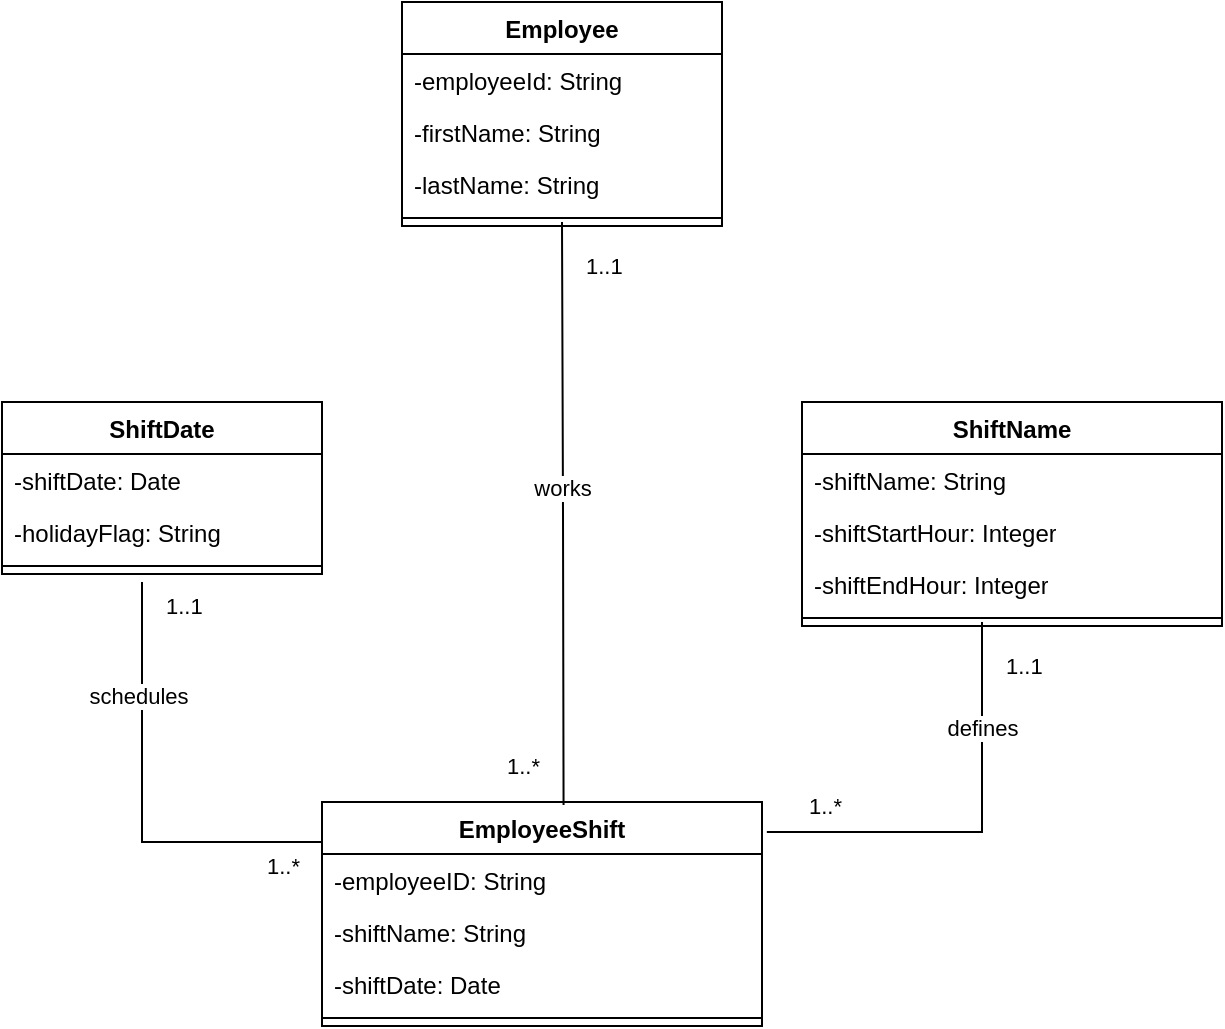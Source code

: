 <mxfile version="26.1.0">
  <diagram name="Page-1" id="65WN6ebGnSFcx6ZCMlt7">
    <mxGraphModel dx="785" dy="715" grid="1" gridSize="10" guides="1" tooltips="1" connect="1" arrows="1" fold="1" page="1" pageScale="1" pageWidth="2500" pageHeight="2500" math="0" shadow="0">
      <root>
        <mxCell id="0" />
        <mxCell id="1" parent="0" />
        <mxCell id="PcQGFeJ-aze7WsRTO7Gk-1" value="Employee" style="swimlane;fontStyle=1;align=center;verticalAlign=top;childLayout=stackLayout;horizontal=1;startSize=26;horizontalStack=0;resizeParent=1;resizeParentMax=0;resizeLast=0;collapsible=1;marginBottom=0;whiteSpace=wrap;html=1;" vertex="1" parent="1">
          <mxGeometry x="520" y="80" width="160" height="112" as="geometry" />
        </mxCell>
        <mxCell id="PcQGFeJ-aze7WsRTO7Gk-2" value="&lt;div&gt;-employeeId: String&lt;/div&gt;&lt;div&gt;&lt;br&gt;&lt;/div&gt;&lt;div&gt;&lt;br&gt;&lt;/div&gt;" style="text;strokeColor=none;fillColor=none;align=left;verticalAlign=top;spacingLeft=4;spacingRight=4;overflow=hidden;rotatable=0;points=[[0,0.5],[1,0.5]];portConstraint=eastwest;whiteSpace=wrap;html=1;" vertex="1" parent="PcQGFeJ-aze7WsRTO7Gk-1">
          <mxGeometry y="26" width="160" height="26" as="geometry" />
        </mxCell>
        <mxCell id="PcQGFeJ-aze7WsRTO7Gk-17" value="-firstName: String" style="text;strokeColor=none;fillColor=none;align=left;verticalAlign=top;spacingLeft=4;spacingRight=4;overflow=hidden;rotatable=0;points=[[0,0.5],[1,0.5]];portConstraint=eastwest;whiteSpace=wrap;html=1;" vertex="1" parent="PcQGFeJ-aze7WsRTO7Gk-1">
          <mxGeometry y="52" width="160" height="26" as="geometry" />
        </mxCell>
        <mxCell id="PcQGFeJ-aze7WsRTO7Gk-18" value="-lastName: String" style="text;strokeColor=none;fillColor=none;align=left;verticalAlign=top;spacingLeft=4;spacingRight=4;overflow=hidden;rotatable=0;points=[[0,0.5],[1,0.5]];portConstraint=eastwest;whiteSpace=wrap;html=1;" vertex="1" parent="PcQGFeJ-aze7WsRTO7Gk-1">
          <mxGeometry y="78" width="160" height="26" as="geometry" />
        </mxCell>
        <mxCell id="PcQGFeJ-aze7WsRTO7Gk-3" value="" style="line;strokeWidth=1;fillColor=none;align=left;verticalAlign=middle;spacingTop=-1;spacingLeft=3;spacingRight=3;rotatable=0;labelPosition=right;points=[];portConstraint=eastwest;strokeColor=inherit;" vertex="1" parent="PcQGFeJ-aze7WsRTO7Gk-1">
          <mxGeometry y="104" width="160" height="8" as="geometry" />
        </mxCell>
        <mxCell id="PcQGFeJ-aze7WsRTO7Gk-5" value="ShiftDate" style="swimlane;fontStyle=1;align=center;verticalAlign=top;childLayout=stackLayout;horizontal=1;startSize=26;horizontalStack=0;resizeParent=1;resizeParentMax=0;resizeLast=0;collapsible=1;marginBottom=0;whiteSpace=wrap;html=1;" vertex="1" parent="1">
          <mxGeometry x="320" y="280" width="160" height="86" as="geometry" />
        </mxCell>
        <mxCell id="PcQGFeJ-aze7WsRTO7Gk-19" value="-shiftDate: Date" style="text;strokeColor=none;fillColor=none;align=left;verticalAlign=top;spacingLeft=4;spacingRight=4;overflow=hidden;rotatable=0;points=[[0,0.5],[1,0.5]];portConstraint=eastwest;whiteSpace=wrap;html=1;" vertex="1" parent="PcQGFeJ-aze7WsRTO7Gk-5">
          <mxGeometry y="26" width="160" height="26" as="geometry" />
        </mxCell>
        <mxCell id="PcQGFeJ-aze7WsRTO7Gk-6" value="-holidayFlag: String" style="text;strokeColor=none;fillColor=none;align=left;verticalAlign=top;spacingLeft=4;spacingRight=4;overflow=hidden;rotatable=0;points=[[0,0.5],[1,0.5]];portConstraint=eastwest;whiteSpace=wrap;html=1;" vertex="1" parent="PcQGFeJ-aze7WsRTO7Gk-5">
          <mxGeometry y="52" width="160" height="26" as="geometry" />
        </mxCell>
        <mxCell id="PcQGFeJ-aze7WsRTO7Gk-7" value="" style="line;strokeWidth=1;fillColor=none;align=left;verticalAlign=middle;spacingTop=-1;spacingLeft=3;spacingRight=3;rotatable=0;labelPosition=right;points=[];portConstraint=eastwest;strokeColor=inherit;" vertex="1" parent="PcQGFeJ-aze7WsRTO7Gk-5">
          <mxGeometry y="78" width="160" height="8" as="geometry" />
        </mxCell>
        <mxCell id="PcQGFeJ-aze7WsRTO7Gk-9" value="ShiftName" style="swimlane;fontStyle=1;align=center;verticalAlign=top;childLayout=stackLayout;horizontal=1;startSize=26;horizontalStack=0;resizeParent=1;resizeParentMax=0;resizeLast=0;collapsible=1;marginBottom=0;whiteSpace=wrap;html=1;" vertex="1" parent="1">
          <mxGeometry x="720" y="280" width="210" height="112" as="geometry" />
        </mxCell>
        <mxCell id="PcQGFeJ-aze7WsRTO7Gk-10" value="-shiftName: String" style="text;strokeColor=none;fillColor=none;align=left;verticalAlign=top;spacingLeft=4;spacingRight=4;overflow=hidden;rotatable=0;points=[[0,0.5],[1,0.5]];portConstraint=eastwest;whiteSpace=wrap;html=1;" vertex="1" parent="PcQGFeJ-aze7WsRTO7Gk-9">
          <mxGeometry y="26" width="210" height="26" as="geometry" />
        </mxCell>
        <mxCell id="PcQGFeJ-aze7WsRTO7Gk-21" value="-shiftStartHour: Integer " style="text;strokeColor=none;fillColor=none;align=left;verticalAlign=top;spacingLeft=4;spacingRight=4;overflow=hidden;rotatable=0;points=[[0,0.5],[1,0.5]];portConstraint=eastwest;whiteSpace=wrap;html=1;" vertex="1" parent="PcQGFeJ-aze7WsRTO7Gk-9">
          <mxGeometry y="52" width="210" height="26" as="geometry" />
        </mxCell>
        <mxCell id="PcQGFeJ-aze7WsRTO7Gk-22" value="-shiftEndHour: Integer" style="text;strokeColor=none;fillColor=none;align=left;verticalAlign=top;spacingLeft=4;spacingRight=4;overflow=hidden;rotatable=0;points=[[0,0.5],[1,0.5]];portConstraint=eastwest;whiteSpace=wrap;html=1;" vertex="1" parent="PcQGFeJ-aze7WsRTO7Gk-9">
          <mxGeometry y="78" width="210" height="26" as="geometry" />
        </mxCell>
        <mxCell id="PcQGFeJ-aze7WsRTO7Gk-11" value="" style="line;strokeWidth=1;fillColor=none;align=left;verticalAlign=middle;spacingTop=-1;spacingLeft=3;spacingRight=3;rotatable=0;labelPosition=right;points=[];portConstraint=eastwest;strokeColor=inherit;" vertex="1" parent="PcQGFeJ-aze7WsRTO7Gk-9">
          <mxGeometry y="104" width="210" height="8" as="geometry" />
        </mxCell>
        <mxCell id="PcQGFeJ-aze7WsRTO7Gk-13" value="EmployeeShift" style="swimlane;fontStyle=1;align=center;verticalAlign=top;childLayout=stackLayout;horizontal=1;startSize=26;horizontalStack=0;resizeParent=1;resizeParentMax=0;resizeLast=0;collapsible=1;marginBottom=0;whiteSpace=wrap;html=1;" vertex="1" parent="1">
          <mxGeometry x="480" y="480" width="220" height="112" as="geometry" />
        </mxCell>
        <mxCell id="PcQGFeJ-aze7WsRTO7Gk-14" value="-employeeID: String" style="text;strokeColor=none;fillColor=none;align=left;verticalAlign=top;spacingLeft=4;spacingRight=4;overflow=hidden;rotatable=0;points=[[0,0.5],[1,0.5]];portConstraint=eastwest;whiteSpace=wrap;html=1;" vertex="1" parent="PcQGFeJ-aze7WsRTO7Gk-13">
          <mxGeometry y="26" width="220" height="26" as="geometry" />
        </mxCell>
        <mxCell id="PcQGFeJ-aze7WsRTO7Gk-26" value="-shiftName: String" style="text;strokeColor=none;fillColor=none;align=left;verticalAlign=top;spacingLeft=4;spacingRight=4;overflow=hidden;rotatable=0;points=[[0,0.5],[1,0.5]];portConstraint=eastwest;whiteSpace=wrap;html=1;" vertex="1" parent="PcQGFeJ-aze7WsRTO7Gk-13">
          <mxGeometry y="52" width="220" height="26" as="geometry" />
        </mxCell>
        <mxCell id="PcQGFeJ-aze7WsRTO7Gk-24" value="-shiftDate: Date" style="text;strokeColor=none;fillColor=none;align=left;verticalAlign=top;spacingLeft=4;spacingRight=4;overflow=hidden;rotatable=0;points=[[0,0.5],[1,0.5]];portConstraint=eastwest;whiteSpace=wrap;html=1;" vertex="1" parent="PcQGFeJ-aze7WsRTO7Gk-13">
          <mxGeometry y="78" width="220" height="26" as="geometry" />
        </mxCell>
        <mxCell id="PcQGFeJ-aze7WsRTO7Gk-15" value="" style="line;strokeWidth=1;fillColor=none;align=left;verticalAlign=middle;spacingTop=-1;spacingLeft=3;spacingRight=3;rotatable=0;labelPosition=right;points=[];portConstraint=eastwest;strokeColor=inherit;" vertex="1" parent="PcQGFeJ-aze7WsRTO7Gk-13">
          <mxGeometry y="104" width="220" height="8" as="geometry" />
        </mxCell>
        <mxCell id="PcQGFeJ-aze7WsRTO7Gk-27" value="" style="endArrow=none;html=1;edgeStyle=orthogonalEdgeStyle;rounded=0;entryX=0.549;entryY=0.013;entryDx=0;entryDy=0;entryPerimeter=0;" edge="1" parent="1" target="PcQGFeJ-aze7WsRTO7Gk-13">
          <mxGeometry relative="1" as="geometry">
            <mxPoint x="600" y="190" as="sourcePoint" />
            <mxPoint x="760" y="190" as="targetPoint" />
          </mxGeometry>
        </mxCell>
        <mxCell id="PcQGFeJ-aze7WsRTO7Gk-28" value="1..1" style="edgeLabel;resizable=0;html=1;align=left;verticalAlign=bottom;" connectable="0" vertex="1" parent="PcQGFeJ-aze7WsRTO7Gk-27">
          <mxGeometry x="-1" relative="1" as="geometry">
            <mxPoint x="10" y="30" as="offset" />
          </mxGeometry>
        </mxCell>
        <mxCell id="PcQGFeJ-aze7WsRTO7Gk-29" value="1..*" style="edgeLabel;resizable=0;html=1;align=right;verticalAlign=bottom;" connectable="0" vertex="1" parent="PcQGFeJ-aze7WsRTO7Gk-27">
          <mxGeometry x="1" relative="1" as="geometry">
            <mxPoint x="-11" y="-11" as="offset" />
          </mxGeometry>
        </mxCell>
        <mxCell id="PcQGFeJ-aze7WsRTO7Gk-36" value="works" style="edgeLabel;html=1;align=center;verticalAlign=middle;resizable=0;points=[];" vertex="1" connectable="0" parent="PcQGFeJ-aze7WsRTO7Gk-27">
          <mxGeometry x="-0.088" y="-1" relative="1" as="geometry">
            <mxPoint as="offset" />
          </mxGeometry>
        </mxCell>
        <mxCell id="PcQGFeJ-aze7WsRTO7Gk-30" value="" style="endArrow=none;html=1;edgeStyle=orthogonalEdgeStyle;rounded=0;entryX=0;entryY=0.179;entryDx=0;entryDy=0;entryPerimeter=0;" edge="1" parent="1" target="PcQGFeJ-aze7WsRTO7Gk-13">
          <mxGeometry relative="1" as="geometry">
            <mxPoint x="390" y="370" as="sourcePoint" />
            <mxPoint x="550" y="370" as="targetPoint" />
            <Array as="points">
              <mxPoint x="390" y="500" />
            </Array>
          </mxGeometry>
        </mxCell>
        <mxCell id="PcQGFeJ-aze7WsRTO7Gk-31" value="1..1" style="edgeLabel;resizable=0;html=1;align=left;verticalAlign=bottom;" connectable="0" vertex="1" parent="PcQGFeJ-aze7WsRTO7Gk-30">
          <mxGeometry x="-1" relative="1" as="geometry">
            <mxPoint x="10" y="20" as="offset" />
          </mxGeometry>
        </mxCell>
        <mxCell id="PcQGFeJ-aze7WsRTO7Gk-32" value="1..*" style="edgeLabel;resizable=0;html=1;align=right;verticalAlign=bottom;" connectable="0" vertex="1" parent="PcQGFeJ-aze7WsRTO7Gk-30">
          <mxGeometry x="1" relative="1" as="geometry">
            <mxPoint x="-10" y="20" as="offset" />
          </mxGeometry>
        </mxCell>
        <mxCell id="PcQGFeJ-aze7WsRTO7Gk-38" value="schedules" style="edgeLabel;html=1;align=center;verticalAlign=middle;resizable=0;points=[];" vertex="1" connectable="0" parent="PcQGFeJ-aze7WsRTO7Gk-30">
          <mxGeometry x="-0.488" y="-2" relative="1" as="geometry">
            <mxPoint as="offset" />
          </mxGeometry>
        </mxCell>
        <mxCell id="PcQGFeJ-aze7WsRTO7Gk-33" value="" style="endArrow=none;html=1;edgeStyle=orthogonalEdgeStyle;rounded=0;entryX=1.011;entryY=0.134;entryDx=0;entryDy=0;entryPerimeter=0;" edge="1" parent="1" target="PcQGFeJ-aze7WsRTO7Gk-13">
          <mxGeometry relative="1" as="geometry">
            <mxPoint x="810" y="390" as="sourcePoint" />
            <mxPoint x="970" y="390" as="targetPoint" />
            <Array as="points">
              <mxPoint x="810" y="495" />
            </Array>
          </mxGeometry>
        </mxCell>
        <mxCell id="PcQGFeJ-aze7WsRTO7Gk-34" value="1..1" style="edgeLabel;resizable=0;html=1;align=left;verticalAlign=bottom;" connectable="0" vertex="1" parent="PcQGFeJ-aze7WsRTO7Gk-33">
          <mxGeometry x="-1" relative="1" as="geometry">
            <mxPoint x="10" y="30" as="offset" />
          </mxGeometry>
        </mxCell>
        <mxCell id="PcQGFeJ-aze7WsRTO7Gk-35" value="1..*" style="edgeLabel;resizable=0;html=1;align=right;verticalAlign=bottom;" connectable="0" vertex="1" parent="PcQGFeJ-aze7WsRTO7Gk-33">
          <mxGeometry x="1" relative="1" as="geometry">
            <mxPoint x="38" y="-5" as="offset" />
          </mxGeometry>
        </mxCell>
        <mxCell id="PcQGFeJ-aze7WsRTO7Gk-39" value="defines" style="edgeLabel;html=1;align=center;verticalAlign=middle;resizable=0;points=[];" vertex="1" connectable="0" parent="PcQGFeJ-aze7WsRTO7Gk-33">
          <mxGeometry x="-0.501" relative="1" as="geometry">
            <mxPoint as="offset" />
          </mxGeometry>
        </mxCell>
      </root>
    </mxGraphModel>
  </diagram>
</mxfile>
